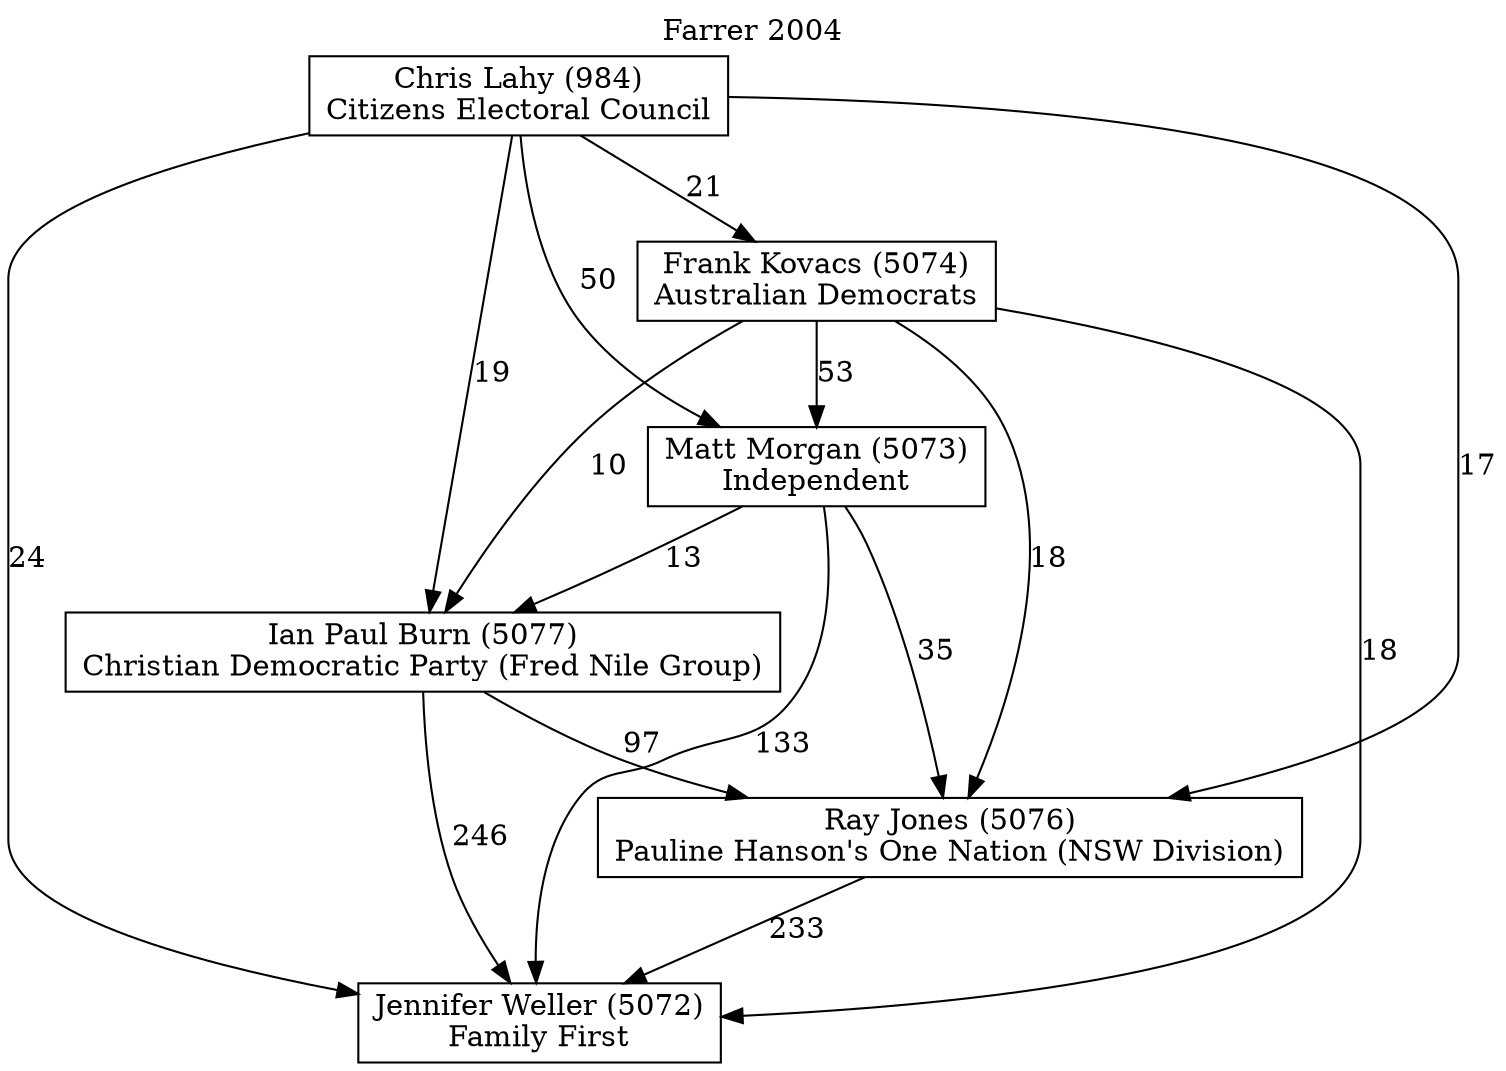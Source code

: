 // House preference flow
digraph "Jennifer Weller (5072)_Farrer_2004" {
	graph [label="Farrer 2004" labelloc=t mclimit=10]
	node [shape=box]
	"Jennifer Weller (5072)" [label="Jennifer Weller (5072)
Family First"]
	"Ray Jones (5076)" [label="Ray Jones (5076)
Pauline Hanson's One Nation (NSW Division)"]
	"Ian Paul Burn (5077)" [label="Ian Paul Burn (5077)
Christian Democratic Party (Fred Nile Group)"]
	"Matt Morgan (5073)" [label="Matt Morgan (5073)
Independent"]
	"Frank Kovacs (5074)" [label="Frank Kovacs (5074)
Australian Democrats"]
	"Chris Lahy (984)" [label="Chris Lahy (984)
Citizens Electoral Council"]
	"Ray Jones (5076)" -> "Jennifer Weller (5072)" [label=233]
	"Ian Paul Burn (5077)" -> "Ray Jones (5076)" [label=97]
	"Matt Morgan (5073)" -> "Ian Paul Burn (5077)" [label=13]
	"Frank Kovacs (5074)" -> "Matt Morgan (5073)" [label=53]
	"Chris Lahy (984)" -> "Frank Kovacs (5074)" [label=21]
	"Ian Paul Burn (5077)" -> "Jennifer Weller (5072)" [label=246]
	"Matt Morgan (5073)" -> "Jennifer Weller (5072)" [label=133]
	"Frank Kovacs (5074)" -> "Jennifer Weller (5072)" [label=18]
	"Chris Lahy (984)" -> "Jennifer Weller (5072)" [label=24]
	"Chris Lahy (984)" -> "Matt Morgan (5073)" [label=50]
	"Frank Kovacs (5074)" -> "Ian Paul Burn (5077)" [label=10]
	"Chris Lahy (984)" -> "Ian Paul Burn (5077)" [label=19]
	"Matt Morgan (5073)" -> "Ray Jones (5076)" [label=35]
	"Frank Kovacs (5074)" -> "Ray Jones (5076)" [label=18]
	"Chris Lahy (984)" -> "Ray Jones (5076)" [label=17]
}
